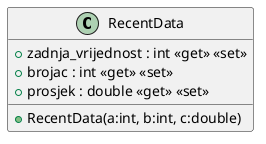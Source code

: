 @startuml
class RecentData {
    + RecentData(a:int, b:int, c:double)
    + zadnja_vrijednost : int <<get>> <<set>>
    + brojac : int <<get>> <<set>>
    + prosjek : double <<get>> <<set>>
}
@enduml
